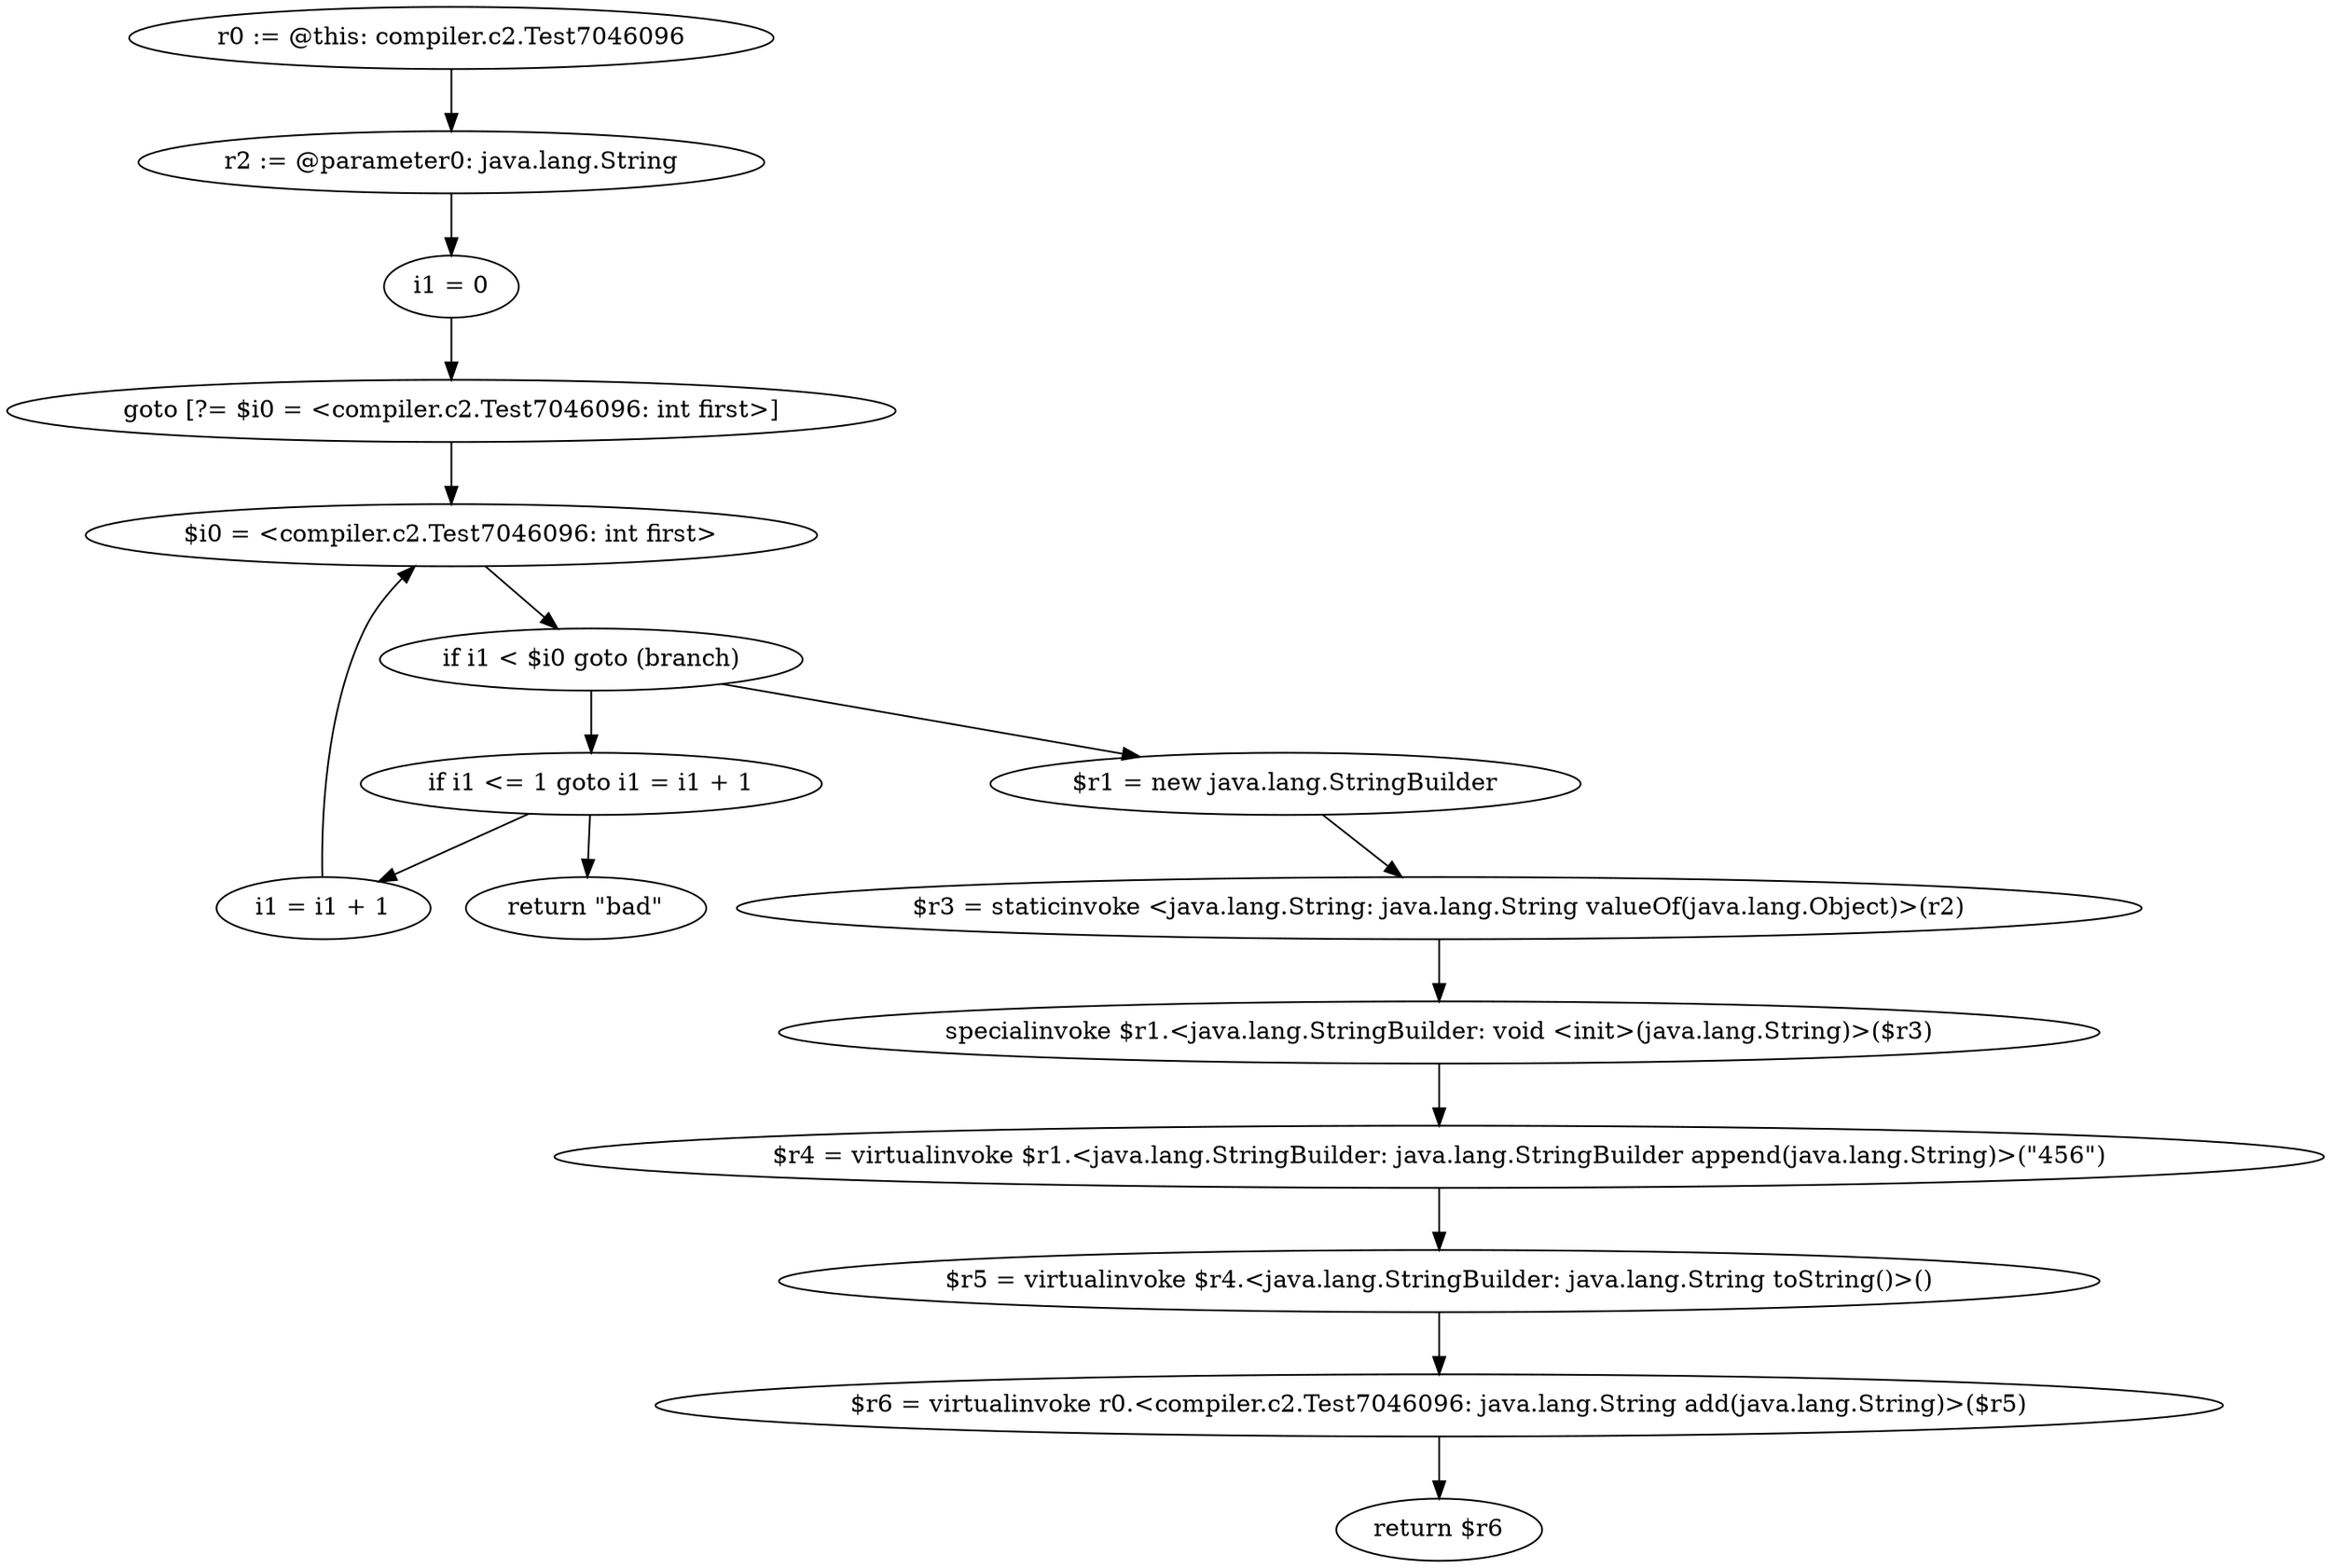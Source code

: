 digraph "unitGraph" {
    "r0 := @this: compiler.c2.Test7046096"
    "r2 := @parameter0: java.lang.String"
    "i1 = 0"
    "goto [?= $i0 = <compiler.c2.Test7046096: int first>]"
    "if i1 <= 1 goto i1 = i1 + 1"
    "return \"bad\""
    "i1 = i1 + 1"
    "$i0 = <compiler.c2.Test7046096: int first>"
    "if i1 < $i0 goto (branch)"
    "$r1 = new java.lang.StringBuilder"
    "$r3 = staticinvoke <java.lang.String: java.lang.String valueOf(java.lang.Object)>(r2)"
    "specialinvoke $r1.<java.lang.StringBuilder: void <init>(java.lang.String)>($r3)"
    "$r4 = virtualinvoke $r1.<java.lang.StringBuilder: java.lang.StringBuilder append(java.lang.String)>(\"456\")"
    "$r5 = virtualinvoke $r4.<java.lang.StringBuilder: java.lang.String toString()>()"
    "$r6 = virtualinvoke r0.<compiler.c2.Test7046096: java.lang.String add(java.lang.String)>($r5)"
    "return $r6"
    "r0 := @this: compiler.c2.Test7046096"->"r2 := @parameter0: java.lang.String";
    "r2 := @parameter0: java.lang.String"->"i1 = 0";
    "i1 = 0"->"goto [?= $i0 = <compiler.c2.Test7046096: int first>]";
    "goto [?= $i0 = <compiler.c2.Test7046096: int first>]"->"$i0 = <compiler.c2.Test7046096: int first>";
    "if i1 <= 1 goto i1 = i1 + 1"->"return \"bad\"";
    "if i1 <= 1 goto i1 = i1 + 1"->"i1 = i1 + 1";
    "i1 = i1 + 1"->"$i0 = <compiler.c2.Test7046096: int first>";
    "$i0 = <compiler.c2.Test7046096: int first>"->"if i1 < $i0 goto (branch)";
    "if i1 < $i0 goto (branch)"->"$r1 = new java.lang.StringBuilder";
    "if i1 < $i0 goto (branch)"->"if i1 <= 1 goto i1 = i1 + 1";
    "$r1 = new java.lang.StringBuilder"->"$r3 = staticinvoke <java.lang.String: java.lang.String valueOf(java.lang.Object)>(r2)";
    "$r3 = staticinvoke <java.lang.String: java.lang.String valueOf(java.lang.Object)>(r2)"->"specialinvoke $r1.<java.lang.StringBuilder: void <init>(java.lang.String)>($r3)";
    "specialinvoke $r1.<java.lang.StringBuilder: void <init>(java.lang.String)>($r3)"->"$r4 = virtualinvoke $r1.<java.lang.StringBuilder: java.lang.StringBuilder append(java.lang.String)>(\"456\")";
    "$r4 = virtualinvoke $r1.<java.lang.StringBuilder: java.lang.StringBuilder append(java.lang.String)>(\"456\")"->"$r5 = virtualinvoke $r4.<java.lang.StringBuilder: java.lang.String toString()>()";
    "$r5 = virtualinvoke $r4.<java.lang.StringBuilder: java.lang.String toString()>()"->"$r6 = virtualinvoke r0.<compiler.c2.Test7046096: java.lang.String add(java.lang.String)>($r5)";
    "$r6 = virtualinvoke r0.<compiler.c2.Test7046096: java.lang.String add(java.lang.String)>($r5)"->"return $r6";
}

